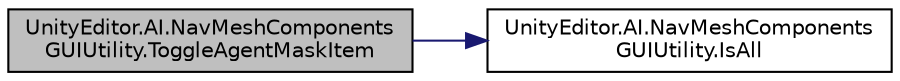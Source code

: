 digraph "UnityEditor.AI.NavMeshComponentsGUIUtility.ToggleAgentMaskItem"
{
 // LATEX_PDF_SIZE
  edge [fontname="Helvetica",fontsize="10",labelfontname="Helvetica",labelfontsize="10"];
  node [fontname="Helvetica",fontsize="10",shape=record];
  rankdir="LR";
  Node17 [label="UnityEditor.AI.NavMeshComponents\lGUIUtility.ToggleAgentMaskItem",height=0.2,width=0.4,color="black", fillcolor="grey75", style="filled", fontcolor="black",tooltip=" "];
  Node17 -> Node18 [color="midnightblue",fontsize="10",style="solid",fontname="Helvetica"];
  Node18 [label="UnityEditor.AI.NavMeshComponents\lGUIUtility.IsAll",height=0.2,width=0.4,color="black", fillcolor="white", style="filled",URL="$class_unity_editor_1_1_a_i_1_1_nav_mesh_components_g_u_i_utility.html#a38d45726ada15e0626fe1b3a9c1ee3b5",tooltip=" "];
}
